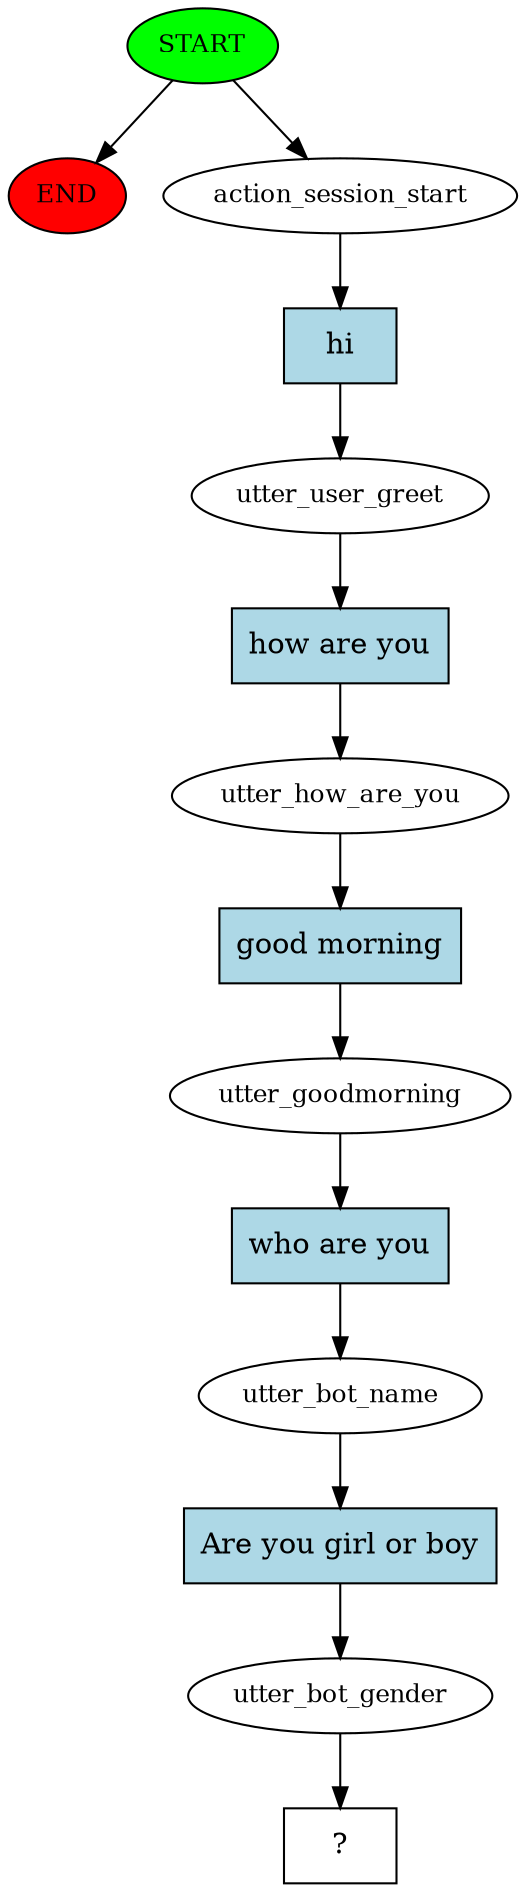 digraph  {
0 [class="start active", fillcolor=green, fontsize=12, label=START, style=filled];
"-1" [class=end, fillcolor=red, fontsize=12, label=END, style=filled];
1 [class=active, fontsize=12, label=action_session_start];
2 [class=active, fontsize=12, label=utter_user_greet];
3 [class=active, fontsize=12, label=utter_how_are_you];
4 [class=active, fontsize=12, label=utter_goodmorning];
5 [class=active, fontsize=12, label=utter_bot_name];
6 [class=active, fontsize=12, label=utter_bot_gender];
7 [class="intent dashed active", label="  ?  ", shape=rect];
8 [class="intent active", fillcolor=lightblue, label=hi, shape=rect, style=filled];
9 [class="intent active", fillcolor=lightblue, label="how are you", shape=rect, style=filled];
10 [class="intent active", fillcolor=lightblue, label="good morning", shape=rect, style=filled];
11 [class="intent active", fillcolor=lightblue, label="who are you", shape=rect, style=filled];
12 [class="intent active", fillcolor=lightblue, label="Are you girl or boy", shape=rect, style=filled];
0 -> "-1"  [class="", key=NONE, label=""];
0 -> 1  [class=active, key=NONE, label=""];
1 -> 8  [class=active, key=0];
2 -> 9  [class=active, key=0];
3 -> 10  [class=active, key=0];
4 -> 11  [class=active, key=0];
5 -> 12  [class=active, key=0];
6 -> 7  [class=active, key=NONE, label=""];
8 -> 2  [class=active, key=0];
9 -> 3  [class=active, key=0];
10 -> 4  [class=active, key=0];
11 -> 5  [class=active, key=0];
12 -> 6  [class=active, key=0];
}
